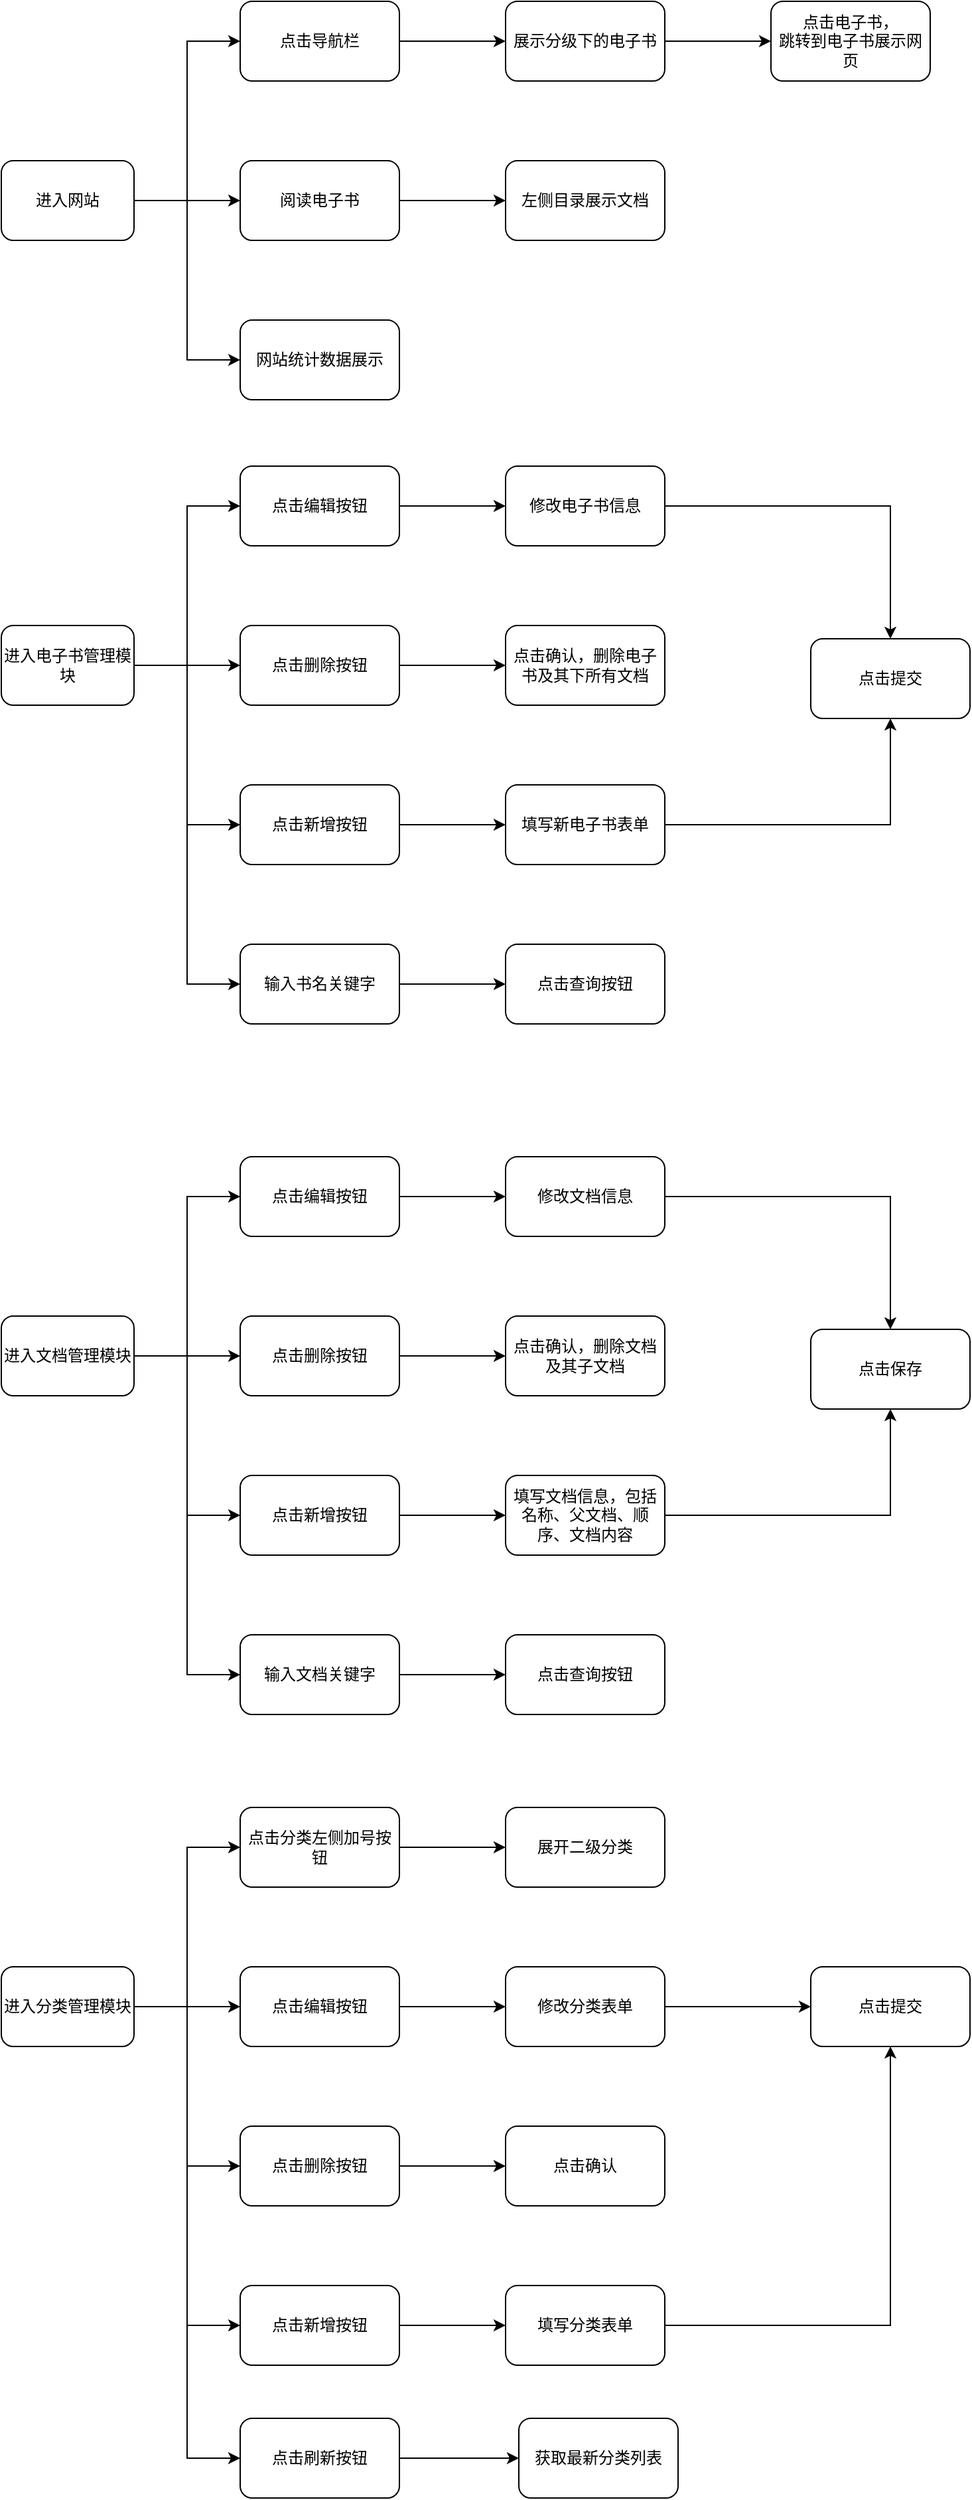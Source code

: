 <mxfile version="21.5.0" type="github">
  <diagram name="第 1 页" id="mgtr-4rrmqbTo_aQoOyT">
    <mxGraphModel dx="1290" dy="581" grid="1" gridSize="10" guides="1" tooltips="1" connect="1" arrows="1" fold="1" page="1" pageScale="1" pageWidth="827" pageHeight="1169" math="0" shadow="0">
      <root>
        <mxCell id="0" />
        <mxCell id="1" parent="0" />
        <mxCell id="u4kKicpj8qpOje5KMUva-3" style="edgeStyle=orthogonalEdgeStyle;rounded=0;orthogonalLoop=1;jettySize=auto;html=1;entryX=0;entryY=0.5;entryDx=0;entryDy=0;" edge="1" parent="1" source="u4kKicpj8qpOje5KMUva-2" target="u4kKicpj8qpOje5KMUva-4">
          <mxGeometry relative="1" as="geometry">
            <mxPoint x="320" y="180" as="targetPoint" />
          </mxGeometry>
        </mxCell>
        <mxCell id="u4kKicpj8qpOje5KMUva-10" style="edgeStyle=orthogonalEdgeStyle;rounded=0;orthogonalLoop=1;jettySize=auto;html=1;entryX=0;entryY=0.5;entryDx=0;entryDy=0;" edge="1" parent="1" source="u4kKicpj8qpOje5KMUva-2" target="u4kKicpj8qpOje5KMUva-9">
          <mxGeometry relative="1" as="geometry" />
        </mxCell>
        <mxCell id="u4kKicpj8qpOje5KMUva-12" style="edgeStyle=orthogonalEdgeStyle;rounded=0;orthogonalLoop=1;jettySize=auto;html=1;" edge="1" parent="1" source="u4kKicpj8qpOje5KMUva-2" target="u4kKicpj8qpOje5KMUva-11">
          <mxGeometry relative="1" as="geometry" />
        </mxCell>
        <mxCell id="u4kKicpj8qpOje5KMUva-2" value="进入网站" style="rounded=1;whiteSpace=wrap;html=1;" vertex="1" parent="1">
          <mxGeometry x="80" y="270" width="100" height="60" as="geometry" />
        </mxCell>
        <mxCell id="u4kKicpj8qpOje5KMUva-6" value="" style="edgeStyle=orthogonalEdgeStyle;rounded=0;orthogonalLoop=1;jettySize=auto;html=1;" edge="1" parent="1" source="u4kKicpj8qpOje5KMUva-4" target="u4kKicpj8qpOje5KMUva-5">
          <mxGeometry relative="1" as="geometry" />
        </mxCell>
        <mxCell id="u4kKicpj8qpOje5KMUva-4" value="点击导航栏" style="rounded=1;whiteSpace=wrap;html=1;" vertex="1" parent="1">
          <mxGeometry x="260" y="150" width="120" height="60" as="geometry" />
        </mxCell>
        <mxCell id="u4kKicpj8qpOje5KMUva-8" value="" style="edgeStyle=orthogonalEdgeStyle;rounded=0;orthogonalLoop=1;jettySize=auto;html=1;" edge="1" parent="1" source="u4kKicpj8qpOje5KMUva-5" target="u4kKicpj8qpOje5KMUva-7">
          <mxGeometry relative="1" as="geometry" />
        </mxCell>
        <mxCell id="u4kKicpj8qpOje5KMUva-5" value="展示分级下的电子书" style="whiteSpace=wrap;html=1;rounded=1;" vertex="1" parent="1">
          <mxGeometry x="460" y="150" width="120" height="60" as="geometry" />
        </mxCell>
        <mxCell id="u4kKicpj8qpOje5KMUva-7" value="点击电子书，&lt;br&gt;跳转到电子书展示网页" style="whiteSpace=wrap;html=1;rounded=1;" vertex="1" parent="1">
          <mxGeometry x="660" y="150" width="120" height="60" as="geometry" />
        </mxCell>
        <mxCell id="u4kKicpj8qpOje5KMUva-9" value="网站统计数据展示" style="rounded=1;whiteSpace=wrap;html=1;" vertex="1" parent="1">
          <mxGeometry x="260" y="390" width="120" height="60" as="geometry" />
        </mxCell>
        <mxCell id="u4kKicpj8qpOje5KMUva-14" value="" style="edgeStyle=orthogonalEdgeStyle;rounded=0;orthogonalLoop=1;jettySize=auto;html=1;" edge="1" parent="1" source="u4kKicpj8qpOje5KMUva-11" target="u4kKicpj8qpOje5KMUva-13">
          <mxGeometry relative="1" as="geometry" />
        </mxCell>
        <mxCell id="u4kKicpj8qpOje5KMUva-11" value="阅读电子书" style="rounded=1;whiteSpace=wrap;html=1;" vertex="1" parent="1">
          <mxGeometry x="260" y="270" width="120" height="60" as="geometry" />
        </mxCell>
        <mxCell id="u4kKicpj8qpOje5KMUva-13" value="左侧目录展示文档" style="whiteSpace=wrap;html=1;rounded=1;" vertex="1" parent="1">
          <mxGeometry x="460" y="270" width="120" height="60" as="geometry" />
        </mxCell>
        <mxCell id="u4kKicpj8qpOje5KMUva-15" style="edgeStyle=orthogonalEdgeStyle;rounded=0;orthogonalLoop=1;jettySize=auto;html=1;entryX=0;entryY=0.5;entryDx=0;entryDy=0;" edge="1" parent="1" source="u4kKicpj8qpOje5KMUva-18" target="u4kKicpj8qpOje5KMUva-20">
          <mxGeometry relative="1" as="geometry">
            <mxPoint x="320" y="530" as="targetPoint" />
          </mxGeometry>
        </mxCell>
        <mxCell id="u4kKicpj8qpOje5KMUva-16" style="edgeStyle=orthogonalEdgeStyle;rounded=0;orthogonalLoop=1;jettySize=auto;html=1;entryX=0;entryY=0.5;entryDx=0;entryDy=0;" edge="1" parent="1" source="u4kKicpj8qpOje5KMUva-18" target="u4kKicpj8qpOje5KMUva-22">
          <mxGeometry relative="1" as="geometry" />
        </mxCell>
        <mxCell id="u4kKicpj8qpOje5KMUva-17" style="edgeStyle=orthogonalEdgeStyle;rounded=0;orthogonalLoop=1;jettySize=auto;html=1;" edge="1" parent="1" source="u4kKicpj8qpOje5KMUva-18" target="u4kKicpj8qpOje5KMUva-24">
          <mxGeometry relative="1" as="geometry" />
        </mxCell>
        <mxCell id="u4kKicpj8qpOje5KMUva-30" style="edgeStyle=orthogonalEdgeStyle;rounded=0;orthogonalLoop=1;jettySize=auto;html=1;entryX=0;entryY=0.5;entryDx=0;entryDy=0;" edge="1" parent="1" source="u4kKicpj8qpOje5KMUva-18" target="u4kKicpj8qpOje5KMUva-28">
          <mxGeometry relative="1" as="geometry" />
        </mxCell>
        <mxCell id="u4kKicpj8qpOje5KMUva-18" value="进入电子书管理模块" style="rounded=1;whiteSpace=wrap;html=1;" vertex="1" parent="1">
          <mxGeometry x="80" y="620" width="100" height="60" as="geometry" />
        </mxCell>
        <mxCell id="u4kKicpj8qpOje5KMUva-19" value="" style="edgeStyle=orthogonalEdgeStyle;rounded=0;orthogonalLoop=1;jettySize=auto;html=1;" edge="1" parent="1" source="u4kKicpj8qpOje5KMUva-20" target="u4kKicpj8qpOje5KMUva-21">
          <mxGeometry relative="1" as="geometry" />
        </mxCell>
        <mxCell id="u4kKicpj8qpOje5KMUva-20" value="点击编辑按钮" style="rounded=1;whiteSpace=wrap;html=1;" vertex="1" parent="1">
          <mxGeometry x="260" y="500" width="120" height="60" as="geometry" />
        </mxCell>
        <mxCell id="u4kKicpj8qpOje5KMUva-34" style="edgeStyle=orthogonalEdgeStyle;rounded=0;orthogonalLoop=1;jettySize=auto;html=1;entryX=0.5;entryY=0;entryDx=0;entryDy=0;" edge="1" parent="1" source="u4kKicpj8qpOje5KMUva-21" target="u4kKicpj8qpOje5KMUva-33">
          <mxGeometry relative="1" as="geometry" />
        </mxCell>
        <mxCell id="u4kKicpj8qpOje5KMUva-21" value="修改电子书信息" style="whiteSpace=wrap;html=1;rounded=1;" vertex="1" parent="1">
          <mxGeometry x="460" y="500" width="120" height="60" as="geometry" />
        </mxCell>
        <mxCell id="u4kKicpj8qpOje5KMUva-27" style="edgeStyle=orthogonalEdgeStyle;rounded=0;orthogonalLoop=1;jettySize=auto;html=1;" edge="1" parent="1" source="u4kKicpj8qpOje5KMUva-22" target="u4kKicpj8qpOje5KMUva-26">
          <mxGeometry relative="1" as="geometry" />
        </mxCell>
        <mxCell id="u4kKicpj8qpOje5KMUva-22" value="点击新增按钮" style="rounded=1;whiteSpace=wrap;html=1;" vertex="1" parent="1">
          <mxGeometry x="260" y="740" width="120" height="60" as="geometry" />
        </mxCell>
        <mxCell id="u4kKicpj8qpOje5KMUva-23" value="" style="edgeStyle=orthogonalEdgeStyle;rounded=0;orthogonalLoop=1;jettySize=auto;html=1;" edge="1" parent="1" source="u4kKicpj8qpOje5KMUva-24" target="u4kKicpj8qpOje5KMUva-25">
          <mxGeometry relative="1" as="geometry" />
        </mxCell>
        <mxCell id="u4kKicpj8qpOje5KMUva-24" value="点击删除按钮" style="rounded=1;whiteSpace=wrap;html=1;" vertex="1" parent="1">
          <mxGeometry x="260" y="620" width="120" height="60" as="geometry" />
        </mxCell>
        <mxCell id="u4kKicpj8qpOje5KMUva-25" value="点击确认，删除电子书及其下所有文档" style="whiteSpace=wrap;html=1;rounded=1;" vertex="1" parent="1">
          <mxGeometry x="460" y="620" width="120" height="60" as="geometry" />
        </mxCell>
        <mxCell id="u4kKicpj8qpOje5KMUva-35" style="edgeStyle=orthogonalEdgeStyle;rounded=0;orthogonalLoop=1;jettySize=auto;html=1;entryX=0.5;entryY=1;entryDx=0;entryDy=0;" edge="1" parent="1" source="u4kKicpj8qpOje5KMUva-26" target="u4kKicpj8qpOje5KMUva-33">
          <mxGeometry relative="1" as="geometry" />
        </mxCell>
        <mxCell id="u4kKicpj8qpOje5KMUva-26" value="填写新电子书表单" style="rounded=1;whiteSpace=wrap;html=1;" vertex="1" parent="1">
          <mxGeometry x="460" y="740" width="120" height="60" as="geometry" />
        </mxCell>
        <mxCell id="u4kKicpj8qpOje5KMUva-32" value="" style="edgeStyle=orthogonalEdgeStyle;rounded=0;orthogonalLoop=1;jettySize=auto;html=1;" edge="1" parent="1" source="u4kKicpj8qpOje5KMUva-28" target="u4kKicpj8qpOje5KMUva-31">
          <mxGeometry relative="1" as="geometry" />
        </mxCell>
        <mxCell id="u4kKicpj8qpOje5KMUva-28" value="输入书名关键字" style="whiteSpace=wrap;html=1;rounded=1;" vertex="1" parent="1">
          <mxGeometry x="260" y="860" width="120" height="60" as="geometry" />
        </mxCell>
        <mxCell id="u4kKicpj8qpOje5KMUva-31" value="点击查询按钮" style="whiteSpace=wrap;html=1;rounded=1;" vertex="1" parent="1">
          <mxGeometry x="460" y="860" width="120" height="60" as="geometry" />
        </mxCell>
        <mxCell id="u4kKicpj8qpOje5KMUva-33" value="点击提交" style="rounded=1;whiteSpace=wrap;html=1;" vertex="1" parent="1">
          <mxGeometry x="690" y="630" width="120" height="60" as="geometry" />
        </mxCell>
        <mxCell id="u4kKicpj8qpOje5KMUva-36" style="edgeStyle=orthogonalEdgeStyle;rounded=0;orthogonalLoop=1;jettySize=auto;html=1;entryX=0;entryY=0.5;entryDx=0;entryDy=0;" edge="1" parent="1" source="u4kKicpj8qpOje5KMUva-40" target="u4kKicpj8qpOje5KMUva-42">
          <mxGeometry relative="1" as="geometry">
            <mxPoint x="320" y="1050" as="targetPoint" />
          </mxGeometry>
        </mxCell>
        <mxCell id="u4kKicpj8qpOje5KMUva-37" style="edgeStyle=orthogonalEdgeStyle;rounded=0;orthogonalLoop=1;jettySize=auto;html=1;entryX=0;entryY=0.5;entryDx=0;entryDy=0;" edge="1" parent="1" source="u4kKicpj8qpOje5KMUva-40" target="u4kKicpj8qpOje5KMUva-46">
          <mxGeometry relative="1" as="geometry" />
        </mxCell>
        <mxCell id="u4kKicpj8qpOje5KMUva-38" style="edgeStyle=orthogonalEdgeStyle;rounded=0;orthogonalLoop=1;jettySize=auto;html=1;" edge="1" parent="1" source="u4kKicpj8qpOje5KMUva-40" target="u4kKicpj8qpOje5KMUva-48">
          <mxGeometry relative="1" as="geometry" />
        </mxCell>
        <mxCell id="u4kKicpj8qpOje5KMUva-39" style="edgeStyle=orthogonalEdgeStyle;rounded=0;orthogonalLoop=1;jettySize=auto;html=1;entryX=0;entryY=0.5;entryDx=0;entryDy=0;" edge="1" parent="1" source="u4kKicpj8qpOje5KMUva-40" target="u4kKicpj8qpOje5KMUva-53">
          <mxGeometry relative="1" as="geometry" />
        </mxCell>
        <mxCell id="u4kKicpj8qpOje5KMUva-40" value="进入文档管理模块" style="rounded=1;whiteSpace=wrap;html=1;" vertex="1" parent="1">
          <mxGeometry x="80" y="1140" width="100" height="60" as="geometry" />
        </mxCell>
        <mxCell id="u4kKicpj8qpOje5KMUva-41" value="" style="edgeStyle=orthogonalEdgeStyle;rounded=0;orthogonalLoop=1;jettySize=auto;html=1;" edge="1" parent="1" source="u4kKicpj8qpOje5KMUva-42" target="u4kKicpj8qpOje5KMUva-44">
          <mxGeometry relative="1" as="geometry" />
        </mxCell>
        <mxCell id="u4kKicpj8qpOje5KMUva-42" value="点击编辑按钮" style="rounded=1;whiteSpace=wrap;html=1;" vertex="1" parent="1">
          <mxGeometry x="260" y="1020" width="120" height="60" as="geometry" />
        </mxCell>
        <mxCell id="u4kKicpj8qpOje5KMUva-43" style="edgeStyle=orthogonalEdgeStyle;rounded=0;orthogonalLoop=1;jettySize=auto;html=1;entryX=0.5;entryY=0;entryDx=0;entryDy=0;" edge="1" parent="1" source="u4kKicpj8qpOje5KMUva-44" target="u4kKicpj8qpOje5KMUva-55">
          <mxGeometry relative="1" as="geometry" />
        </mxCell>
        <mxCell id="u4kKicpj8qpOje5KMUva-44" value="修改文档信息" style="whiteSpace=wrap;html=1;rounded=1;" vertex="1" parent="1">
          <mxGeometry x="460" y="1020" width="120" height="60" as="geometry" />
        </mxCell>
        <mxCell id="u4kKicpj8qpOje5KMUva-45" style="edgeStyle=orthogonalEdgeStyle;rounded=0;orthogonalLoop=1;jettySize=auto;html=1;" edge="1" parent="1" source="u4kKicpj8qpOje5KMUva-46" target="u4kKicpj8qpOje5KMUva-51">
          <mxGeometry relative="1" as="geometry" />
        </mxCell>
        <mxCell id="u4kKicpj8qpOje5KMUva-46" value="点击新增按钮" style="rounded=1;whiteSpace=wrap;html=1;" vertex="1" parent="1">
          <mxGeometry x="260" y="1260" width="120" height="60" as="geometry" />
        </mxCell>
        <mxCell id="u4kKicpj8qpOje5KMUva-47" value="" style="edgeStyle=orthogonalEdgeStyle;rounded=0;orthogonalLoop=1;jettySize=auto;html=1;" edge="1" parent="1" source="u4kKicpj8qpOje5KMUva-48" target="u4kKicpj8qpOje5KMUva-49">
          <mxGeometry relative="1" as="geometry" />
        </mxCell>
        <mxCell id="u4kKicpj8qpOje5KMUva-48" value="点击删除按钮" style="rounded=1;whiteSpace=wrap;html=1;" vertex="1" parent="1">
          <mxGeometry x="260" y="1140" width="120" height="60" as="geometry" />
        </mxCell>
        <mxCell id="u4kKicpj8qpOje5KMUva-49" value="点击确认，删除文档及其子文档" style="whiteSpace=wrap;html=1;rounded=1;" vertex="1" parent="1">
          <mxGeometry x="460" y="1140" width="120" height="60" as="geometry" />
        </mxCell>
        <mxCell id="u4kKicpj8qpOje5KMUva-50" style="edgeStyle=orthogonalEdgeStyle;rounded=0;orthogonalLoop=1;jettySize=auto;html=1;entryX=0.5;entryY=1;entryDx=0;entryDy=0;" edge="1" parent="1" source="u4kKicpj8qpOje5KMUva-51" target="u4kKicpj8qpOje5KMUva-55">
          <mxGeometry relative="1" as="geometry" />
        </mxCell>
        <mxCell id="u4kKicpj8qpOje5KMUva-51" value="填写文档信息，包括名称、父文档、顺序、文档内容" style="rounded=1;whiteSpace=wrap;html=1;" vertex="1" parent="1">
          <mxGeometry x="460" y="1260" width="120" height="60" as="geometry" />
        </mxCell>
        <mxCell id="u4kKicpj8qpOje5KMUva-52" value="" style="edgeStyle=orthogonalEdgeStyle;rounded=0;orthogonalLoop=1;jettySize=auto;html=1;" edge="1" parent="1" source="u4kKicpj8qpOje5KMUva-53" target="u4kKicpj8qpOje5KMUva-54">
          <mxGeometry relative="1" as="geometry" />
        </mxCell>
        <mxCell id="u4kKicpj8qpOje5KMUva-53" value="输入文档关键字" style="whiteSpace=wrap;html=1;rounded=1;" vertex="1" parent="1">
          <mxGeometry x="260" y="1380" width="120" height="60" as="geometry" />
        </mxCell>
        <mxCell id="u4kKicpj8qpOje5KMUva-54" value="点击查询按钮" style="whiteSpace=wrap;html=1;rounded=1;" vertex="1" parent="1">
          <mxGeometry x="460" y="1380" width="120" height="60" as="geometry" />
        </mxCell>
        <mxCell id="u4kKicpj8qpOje5KMUva-55" value="点击保存" style="rounded=1;whiteSpace=wrap;html=1;" vertex="1" parent="1">
          <mxGeometry x="690" y="1150" width="120" height="60" as="geometry" />
        </mxCell>
        <mxCell id="u4kKicpj8qpOje5KMUva-56" style="edgeStyle=orthogonalEdgeStyle;rounded=0;orthogonalLoop=1;jettySize=auto;html=1;entryX=0;entryY=0.5;entryDx=0;entryDy=0;" edge="1" parent="1" source="u4kKicpj8qpOje5KMUva-60" target="u4kKicpj8qpOje5KMUva-62">
          <mxGeometry relative="1" as="geometry">
            <mxPoint x="320" y="1540" as="targetPoint" />
          </mxGeometry>
        </mxCell>
        <mxCell id="u4kKicpj8qpOje5KMUva-57" style="edgeStyle=orthogonalEdgeStyle;rounded=0;orthogonalLoop=1;jettySize=auto;html=1;entryX=0;entryY=0.5;entryDx=0;entryDy=0;" edge="1" parent="1" source="u4kKicpj8qpOje5KMUva-60" target="u4kKicpj8qpOje5KMUva-66">
          <mxGeometry relative="1" as="geometry" />
        </mxCell>
        <mxCell id="u4kKicpj8qpOje5KMUva-58" style="edgeStyle=orthogonalEdgeStyle;rounded=0;orthogonalLoop=1;jettySize=auto;html=1;" edge="1" parent="1" source="u4kKicpj8qpOje5KMUva-60" target="u4kKicpj8qpOje5KMUva-68">
          <mxGeometry relative="1" as="geometry" />
        </mxCell>
        <mxCell id="u4kKicpj8qpOje5KMUva-59" style="edgeStyle=orthogonalEdgeStyle;rounded=0;orthogonalLoop=1;jettySize=auto;html=1;entryX=0;entryY=0.5;entryDx=0;entryDy=0;" edge="1" parent="1" source="u4kKicpj8qpOje5KMUva-60" target="u4kKicpj8qpOje5KMUva-73">
          <mxGeometry relative="1" as="geometry" />
        </mxCell>
        <mxCell id="u4kKicpj8qpOje5KMUva-81" style="edgeStyle=orthogonalEdgeStyle;rounded=0;orthogonalLoop=1;jettySize=auto;html=1;entryX=0;entryY=0.5;entryDx=0;entryDy=0;" edge="1" parent="1" source="u4kKicpj8qpOje5KMUva-60" target="u4kKicpj8qpOje5KMUva-79">
          <mxGeometry relative="1" as="geometry" />
        </mxCell>
        <mxCell id="u4kKicpj8qpOje5KMUva-60" value="进入分类管理模块" style="rounded=1;whiteSpace=wrap;html=1;" vertex="1" parent="1">
          <mxGeometry x="80" y="1630" width="100" height="60" as="geometry" />
        </mxCell>
        <mxCell id="u4kKicpj8qpOje5KMUva-61" value="" style="edgeStyle=orthogonalEdgeStyle;rounded=0;orthogonalLoop=1;jettySize=auto;html=1;" edge="1" parent="1" source="u4kKicpj8qpOje5KMUva-62" target="u4kKicpj8qpOje5KMUva-64">
          <mxGeometry relative="1" as="geometry" />
        </mxCell>
        <mxCell id="u4kKicpj8qpOje5KMUva-62" value="点击分类左侧加号按钮" style="rounded=1;whiteSpace=wrap;html=1;" vertex="1" parent="1">
          <mxGeometry x="260" y="1510" width="120" height="60" as="geometry" />
        </mxCell>
        <mxCell id="u4kKicpj8qpOje5KMUva-64" value="展开二级分类" style="whiteSpace=wrap;html=1;rounded=1;" vertex="1" parent="1">
          <mxGeometry x="460" y="1510" width="120" height="60" as="geometry" />
        </mxCell>
        <mxCell id="u4kKicpj8qpOje5KMUva-65" style="edgeStyle=orthogonalEdgeStyle;rounded=0;orthogonalLoop=1;jettySize=auto;html=1;" edge="1" parent="1" source="u4kKicpj8qpOje5KMUva-66" target="u4kKicpj8qpOje5KMUva-71">
          <mxGeometry relative="1" as="geometry" />
        </mxCell>
        <mxCell id="u4kKicpj8qpOje5KMUva-66" value="点击删除按钮" style="rounded=1;whiteSpace=wrap;html=1;" vertex="1" parent="1">
          <mxGeometry x="260" y="1750" width="120" height="60" as="geometry" />
        </mxCell>
        <mxCell id="u4kKicpj8qpOje5KMUva-67" value="" style="edgeStyle=orthogonalEdgeStyle;rounded=0;orthogonalLoop=1;jettySize=auto;html=1;" edge="1" parent="1" source="u4kKicpj8qpOje5KMUva-68" target="u4kKicpj8qpOje5KMUva-69">
          <mxGeometry relative="1" as="geometry" />
        </mxCell>
        <mxCell id="u4kKicpj8qpOje5KMUva-68" value="点击编辑按钮" style="rounded=1;whiteSpace=wrap;html=1;" vertex="1" parent="1">
          <mxGeometry x="260" y="1630" width="120" height="60" as="geometry" />
        </mxCell>
        <mxCell id="u4kKicpj8qpOje5KMUva-76" style="edgeStyle=orthogonalEdgeStyle;rounded=0;orthogonalLoop=1;jettySize=auto;html=1;entryX=0;entryY=0.5;entryDx=0;entryDy=0;" edge="1" parent="1" source="u4kKicpj8qpOje5KMUva-69" target="u4kKicpj8qpOje5KMUva-75">
          <mxGeometry relative="1" as="geometry" />
        </mxCell>
        <mxCell id="u4kKicpj8qpOje5KMUva-69" value="修改分类表单" style="whiteSpace=wrap;html=1;rounded=1;" vertex="1" parent="1">
          <mxGeometry x="460" y="1630" width="120" height="60" as="geometry" />
        </mxCell>
        <mxCell id="u4kKicpj8qpOje5KMUva-71" value="点击确认" style="rounded=1;whiteSpace=wrap;html=1;" vertex="1" parent="1">
          <mxGeometry x="460" y="1750" width="120" height="60" as="geometry" />
        </mxCell>
        <mxCell id="u4kKicpj8qpOje5KMUva-72" value="" style="edgeStyle=orthogonalEdgeStyle;rounded=0;orthogonalLoop=1;jettySize=auto;html=1;" edge="1" parent="1" source="u4kKicpj8qpOje5KMUva-73" target="u4kKicpj8qpOje5KMUva-74">
          <mxGeometry relative="1" as="geometry" />
        </mxCell>
        <mxCell id="u4kKicpj8qpOje5KMUva-73" value="点击新增按钮" style="whiteSpace=wrap;html=1;rounded=1;" vertex="1" parent="1">
          <mxGeometry x="260" y="1870" width="120" height="60" as="geometry" />
        </mxCell>
        <mxCell id="u4kKicpj8qpOje5KMUva-77" style="edgeStyle=orthogonalEdgeStyle;rounded=0;orthogonalLoop=1;jettySize=auto;html=1;entryX=0.5;entryY=1;entryDx=0;entryDy=0;" edge="1" parent="1" source="u4kKicpj8qpOje5KMUva-74" target="u4kKicpj8qpOje5KMUva-75">
          <mxGeometry relative="1" as="geometry" />
        </mxCell>
        <mxCell id="u4kKicpj8qpOje5KMUva-74" value="填写分类表单" style="whiteSpace=wrap;html=1;rounded=1;" vertex="1" parent="1">
          <mxGeometry x="460" y="1870" width="120" height="60" as="geometry" />
        </mxCell>
        <mxCell id="u4kKicpj8qpOje5KMUva-75" value="点击提交" style="rounded=1;whiteSpace=wrap;html=1;" vertex="1" parent="1">
          <mxGeometry x="690" y="1630" width="120" height="60" as="geometry" />
        </mxCell>
        <mxCell id="u4kKicpj8qpOje5KMUva-78" value="" style="edgeStyle=orthogonalEdgeStyle;rounded=0;orthogonalLoop=1;jettySize=auto;html=1;" edge="1" parent="1" source="u4kKicpj8qpOje5KMUva-79" target="u4kKicpj8qpOje5KMUva-80">
          <mxGeometry relative="1" as="geometry" />
        </mxCell>
        <mxCell id="u4kKicpj8qpOje5KMUva-79" value="点击刷新按钮" style="whiteSpace=wrap;html=1;rounded=1;" vertex="1" parent="1">
          <mxGeometry x="260" y="1970" width="120" height="60" as="geometry" />
        </mxCell>
        <mxCell id="u4kKicpj8qpOje5KMUva-80" value="获取最新分类列表" style="whiteSpace=wrap;html=1;rounded=1;" vertex="1" parent="1">
          <mxGeometry x="470" y="1970" width="120" height="60" as="geometry" />
        </mxCell>
      </root>
    </mxGraphModel>
  </diagram>
</mxfile>
